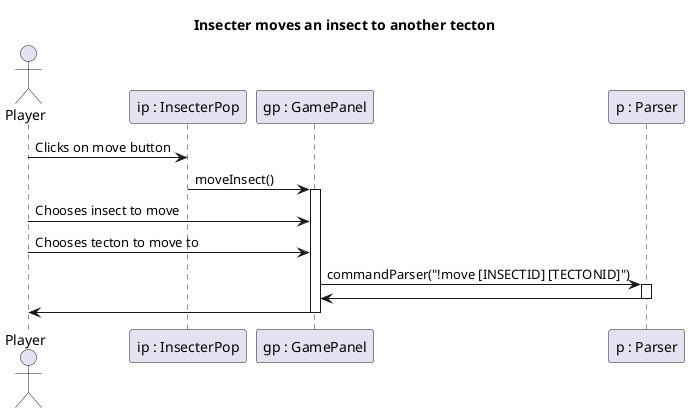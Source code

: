 @startuml InsecterMove

title Insecter moves an insect to another tecton

actor Player
participant "ip : InsecterPop" as IP
participant "gp : GamePanel" as GP
participant "p : Parser" as P

'activate Controller
Player -> IP: Clicks on move button

IP -> GP: moveInsect()
activate GP
Player -> GP: Chooses insect to move
Player -> GP: Chooses tecton to move to
GP -> P: commandParser("!move [INSECTID] [TECTONID]")
activate P
P -> GP
deactivate P
GP -> Player
deactivate GP

@enduml